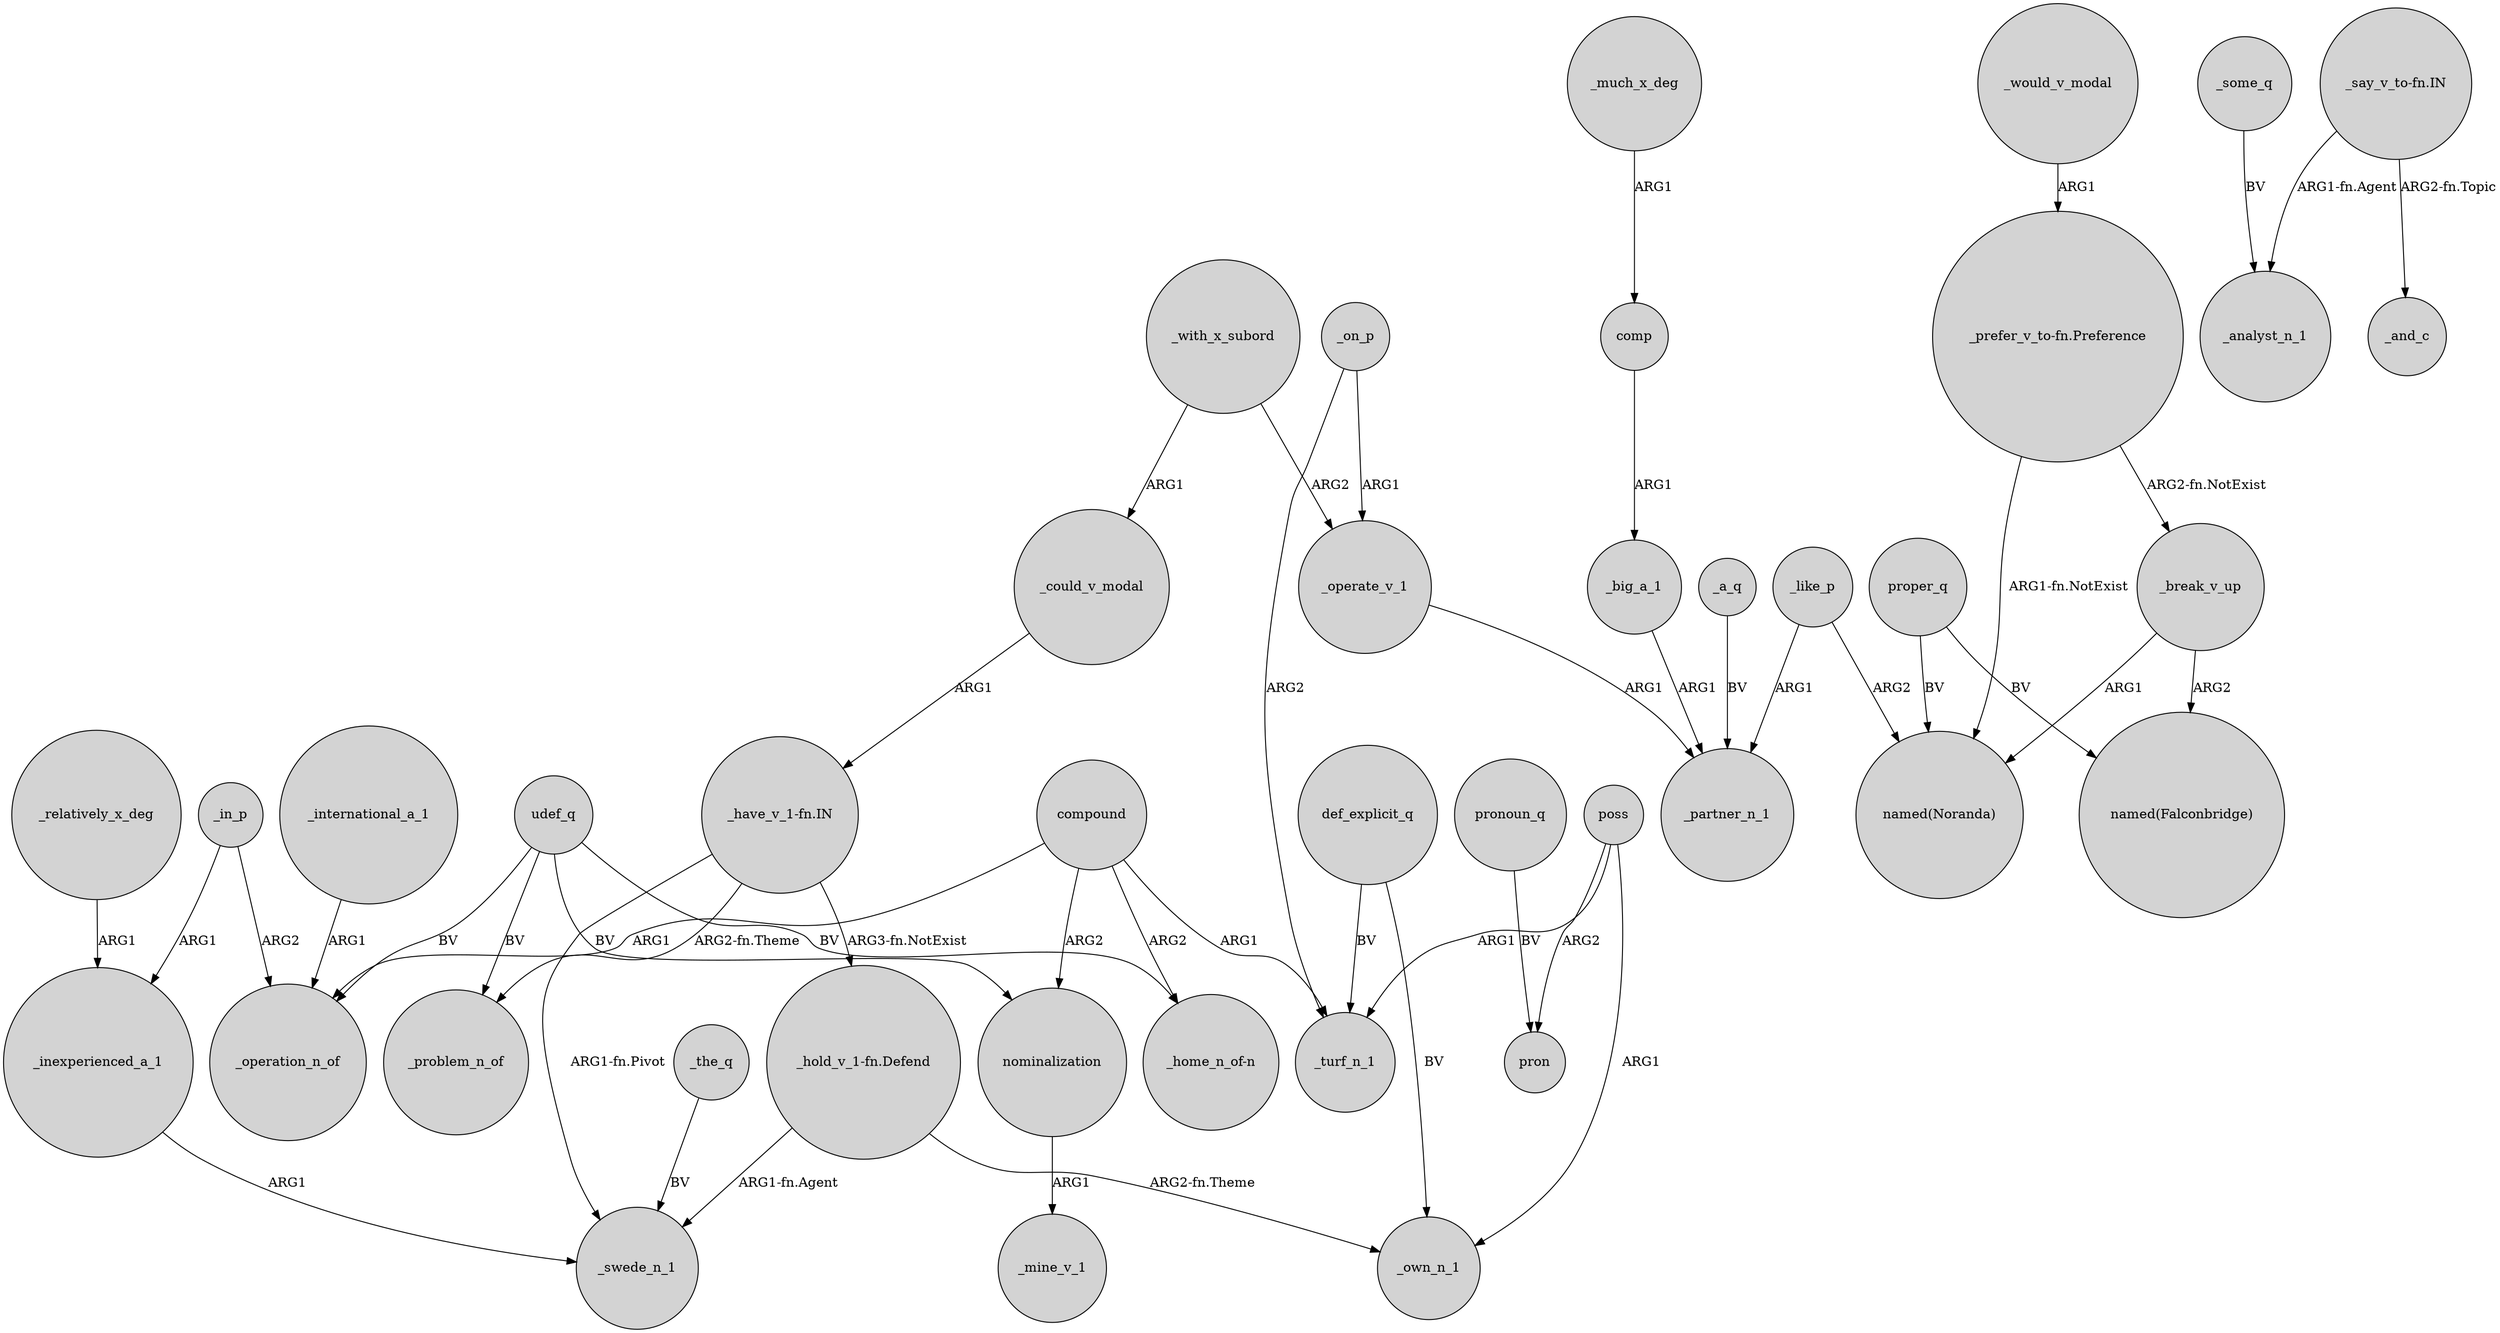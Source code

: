 digraph {
	node [shape=circle style=filled]
	compound -> _operation_n_of [label=ARG1]
	comp -> _big_a_1 [label=ARG1]
	poss -> pron [label=ARG2]
	_with_x_subord -> _operate_v_1 [label=ARG2]
	_in_p -> _inexperienced_a_1 [label=ARG1]
	nominalization -> _mine_v_1 [label=ARG1]
	proper_q -> "named(Falconbridge)" [label=BV]
	"_have_v_1-fn.IN" -> _problem_n_of [label="ARG2-fn.Theme"]
	_a_q -> _partner_n_1 [label=BV]
	udef_q -> "_home_n_of-n" [label=BV]
	"_hold_v_1-fn.Defend" -> _swede_n_1 [label="ARG1-fn.Agent"]
	_in_p -> _operation_n_of [label=ARG2]
	compound -> nominalization [label=ARG2]
	udef_q -> _problem_n_of [label=BV]
	_break_v_up -> "named(Noranda)" [label=ARG1]
	def_explicit_q -> _own_n_1 [label=BV]
	compound -> _turf_n_1 [label=ARG1]
	_big_a_1 -> _partner_n_1 [label=ARG1]
	_the_q -> _swede_n_1 [label=BV]
	"_prefer_v_to-fn.Preference" -> _break_v_up [label="ARG2-fn.NotExist"]
	poss -> _own_n_1 [label=ARG1]
	_would_v_modal -> "_prefer_v_to-fn.Preference" [label=ARG1]
	_like_p -> _partner_n_1 [label=ARG1]
	_operate_v_1 -> _partner_n_1 [label=ARG1]
	pronoun_q -> pron [label=BV]
	def_explicit_q -> _turf_n_1 [label=BV]
	_could_v_modal -> "_have_v_1-fn.IN" [label=ARG1]
	_relatively_x_deg -> _inexperienced_a_1 [label=ARG1]
	_some_q -> _analyst_n_1 [label=BV]
	"_say_v_to-fn.IN" -> _analyst_n_1 [label="ARG1-fn.Agent"]
	"_prefer_v_to-fn.Preference" -> "named(Noranda)" [label="ARG1-fn.NotExist"]
	"_say_v_to-fn.IN" -> _and_c [label="ARG2-fn.Topic"]
	udef_q -> nominalization [label=BV]
	proper_q -> "named(Noranda)" [label=BV]
	_break_v_up -> "named(Falconbridge)" [label=ARG2]
	_on_p -> _operate_v_1 [label=ARG1]
	_international_a_1 -> _operation_n_of [label=ARG1]
	compound -> "_home_n_of-n" [label=ARG2]
	_like_p -> "named(Noranda)" [label=ARG2]
	_much_x_deg -> comp [label=ARG1]
	"_hold_v_1-fn.Defend" -> _own_n_1 [label="ARG2-fn.Theme"]
	"_have_v_1-fn.IN" -> "_hold_v_1-fn.Defend" [label="ARG3-fn.NotExist"]
	_on_p -> _turf_n_1 [label=ARG2]
	poss -> _turf_n_1 [label=ARG1]
	udef_q -> _operation_n_of [label=BV]
	_inexperienced_a_1 -> _swede_n_1 [label=ARG1]
	_with_x_subord -> _could_v_modal [label=ARG1]
	"_have_v_1-fn.IN" -> _swede_n_1 [label="ARG1-fn.Pivot"]
}
